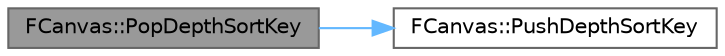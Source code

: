 digraph "FCanvas::PopDepthSortKey"
{
 // INTERACTIVE_SVG=YES
 // LATEX_PDF_SIZE
  bgcolor="transparent";
  edge [fontname=Helvetica,fontsize=10,labelfontname=Helvetica,labelfontsize=10];
  node [fontname=Helvetica,fontsize=10,shape=box,height=0.2,width=0.4];
  rankdir="LR";
  Node1 [id="Node000001",label="FCanvas::PopDepthSortKey",height=0.2,width=0.4,color="gray40", fillcolor="grey60", style="filled", fontcolor="black",tooltip="Pop sort key off of the stack."];
  Node1 -> Node2 [id="edge1_Node000001_Node000002",color="steelblue1",style="solid",tooltip=" "];
  Node2 [id="Node000002",label="FCanvas::PushDepthSortKey",height=0.2,width=0.4,color="grey40", fillcolor="white", style="filled",URL="$de/df4/classFCanvas.html#afd56deffb3db4f56dfb70d06c0869e85",tooltip="Push sort key onto the stack."];
}
